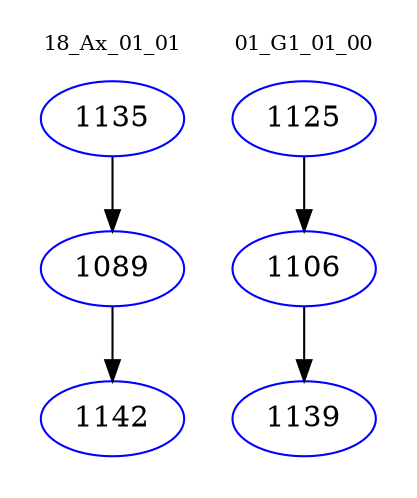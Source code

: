 digraph{
subgraph cluster_0 {
color = white
label = "18_Ax_01_01";
fontsize=10;
T0_1135 [label="1135", color="blue"]
T0_1135 -> T0_1089 [color="black"]
T0_1089 [label="1089", color="blue"]
T0_1089 -> T0_1142 [color="black"]
T0_1142 [label="1142", color="blue"]
}
subgraph cluster_1 {
color = white
label = "01_G1_01_00";
fontsize=10;
T1_1125 [label="1125", color="blue"]
T1_1125 -> T1_1106 [color="black"]
T1_1106 [label="1106", color="blue"]
T1_1106 -> T1_1139 [color="black"]
T1_1139 [label="1139", color="blue"]
}
}
